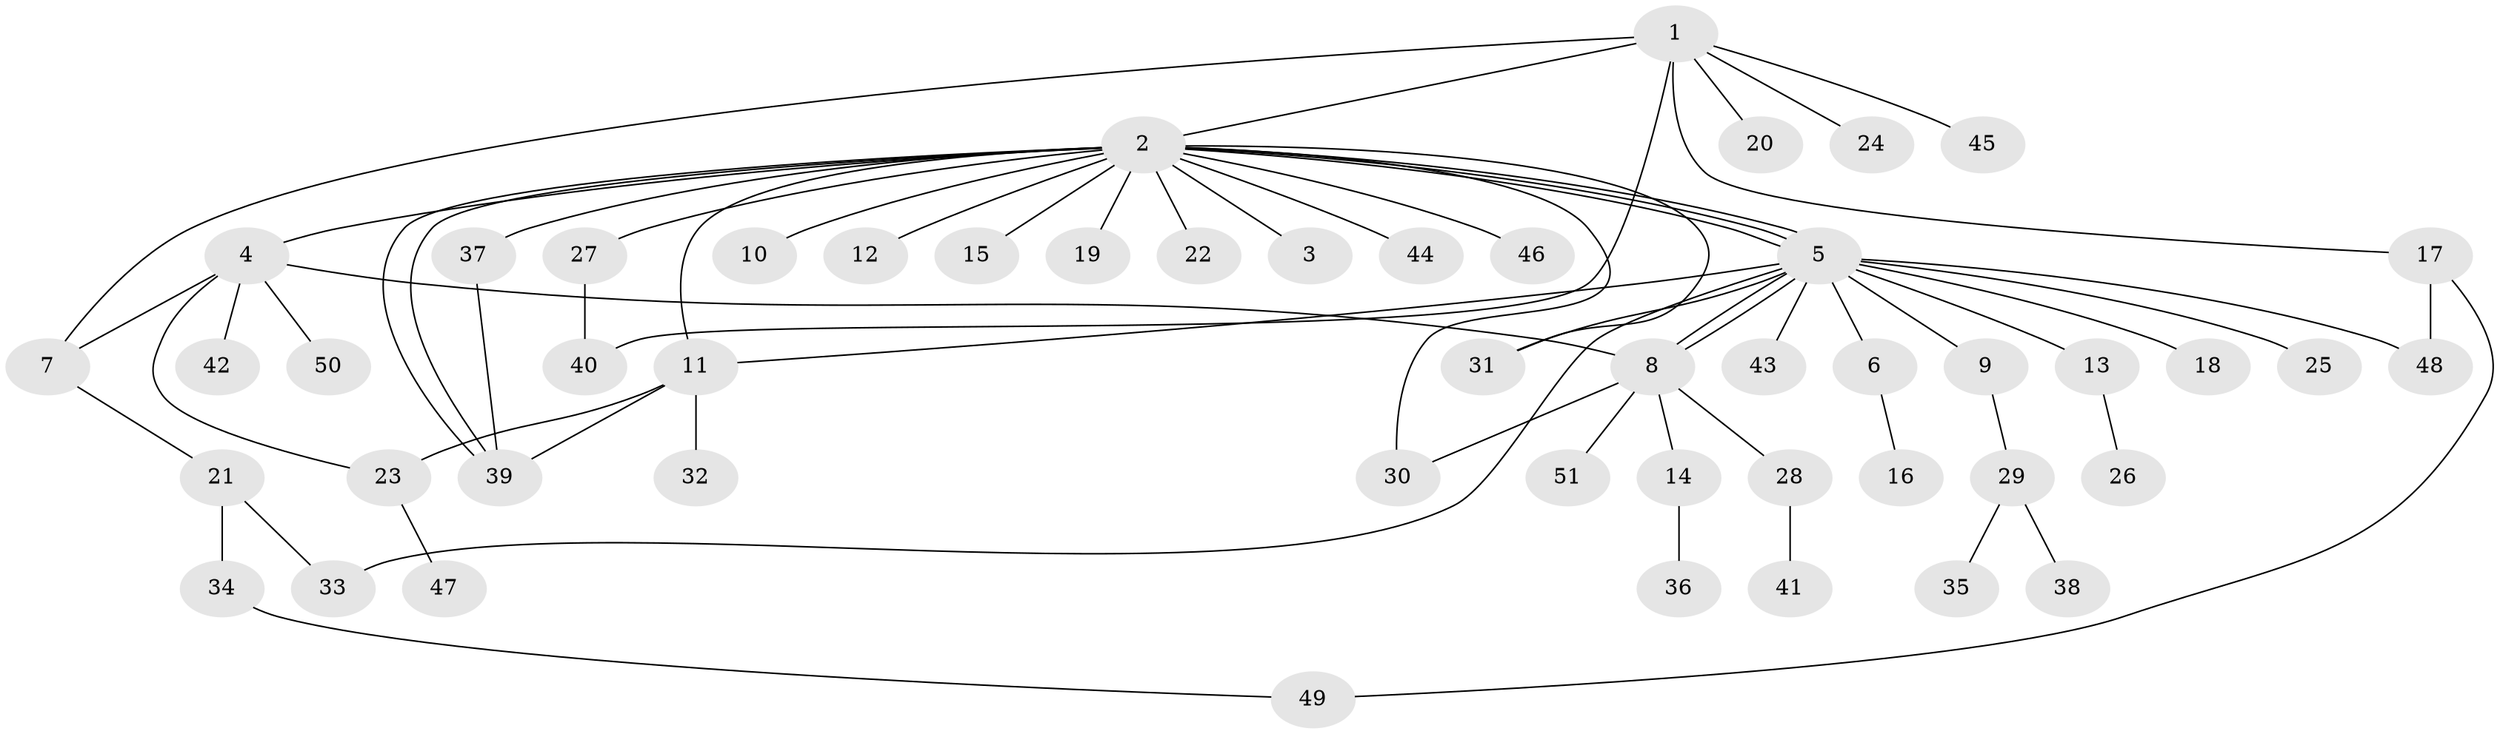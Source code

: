 // coarse degree distribution, {8: 0.02564102564102564, 25: 0.02564102564102564, 1: 0.6666666666666666, 9: 0.02564102564102564, 4: 0.05128205128205128, 3: 0.02564102564102564, 5: 0.02564102564102564, 2: 0.15384615384615385}
// Generated by graph-tools (version 1.1) at 2025/51/02/27/25 19:51:55]
// undirected, 51 vertices, 66 edges
graph export_dot {
graph [start="1"]
  node [color=gray90,style=filled];
  1;
  2;
  3;
  4;
  5;
  6;
  7;
  8;
  9;
  10;
  11;
  12;
  13;
  14;
  15;
  16;
  17;
  18;
  19;
  20;
  21;
  22;
  23;
  24;
  25;
  26;
  27;
  28;
  29;
  30;
  31;
  32;
  33;
  34;
  35;
  36;
  37;
  38;
  39;
  40;
  41;
  42;
  43;
  44;
  45;
  46;
  47;
  48;
  49;
  50;
  51;
  1 -- 2;
  1 -- 7;
  1 -- 17;
  1 -- 20;
  1 -- 24;
  1 -- 40;
  1 -- 45;
  2 -- 3;
  2 -- 4;
  2 -- 5;
  2 -- 5;
  2 -- 5;
  2 -- 10;
  2 -- 11;
  2 -- 12;
  2 -- 15;
  2 -- 19;
  2 -- 22;
  2 -- 27;
  2 -- 30;
  2 -- 31;
  2 -- 37;
  2 -- 39;
  2 -- 39;
  2 -- 44;
  2 -- 46;
  4 -- 7;
  4 -- 8;
  4 -- 23;
  4 -- 42;
  4 -- 50;
  5 -- 6;
  5 -- 8;
  5 -- 8;
  5 -- 9;
  5 -- 11;
  5 -- 13;
  5 -- 18;
  5 -- 25;
  5 -- 31;
  5 -- 33;
  5 -- 43;
  5 -- 48;
  6 -- 16;
  7 -- 21;
  8 -- 14;
  8 -- 28;
  8 -- 30;
  8 -- 51;
  9 -- 29;
  11 -- 23;
  11 -- 32;
  11 -- 39;
  13 -- 26;
  14 -- 36;
  17 -- 48;
  17 -- 49;
  21 -- 33;
  21 -- 34;
  23 -- 47;
  27 -- 40;
  28 -- 41;
  29 -- 35;
  29 -- 38;
  34 -- 49;
  37 -- 39;
}
